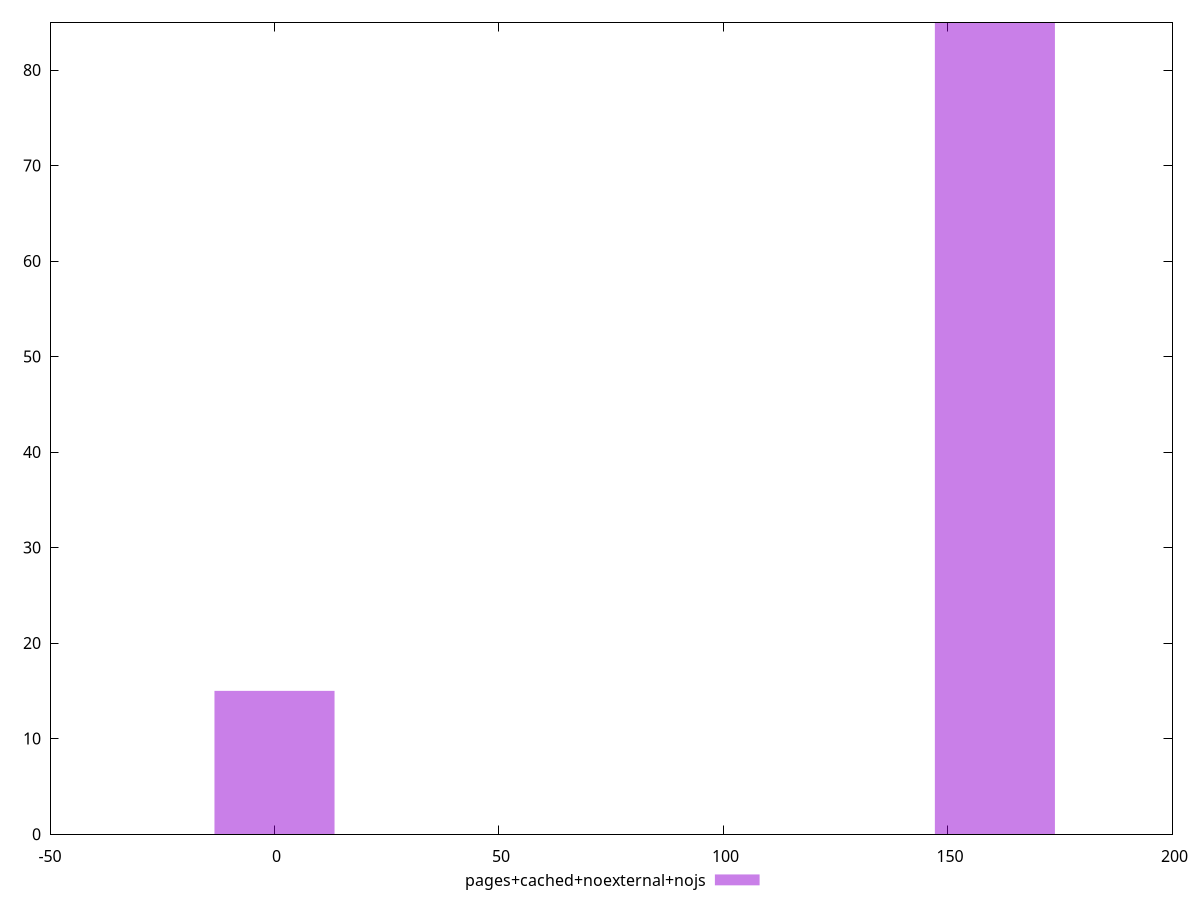 $_pagesCachedNoexternalNojs <<EOF
0 15
160.44417618508064 85
EOF
set key outside below
set terminal pngcairo
set output "report_00006_2020-11-02T20-21-41.718Z/uses-http2/pages+cached+noexternal+nojs//raw_hist.png"
set yrange [0:85]
set boxwidth 26.740696030846774
set style fill transparent solid 0.5 noborder
plot $_pagesCachedNoexternalNojs title "pages+cached+noexternal+nojs" with boxes ,